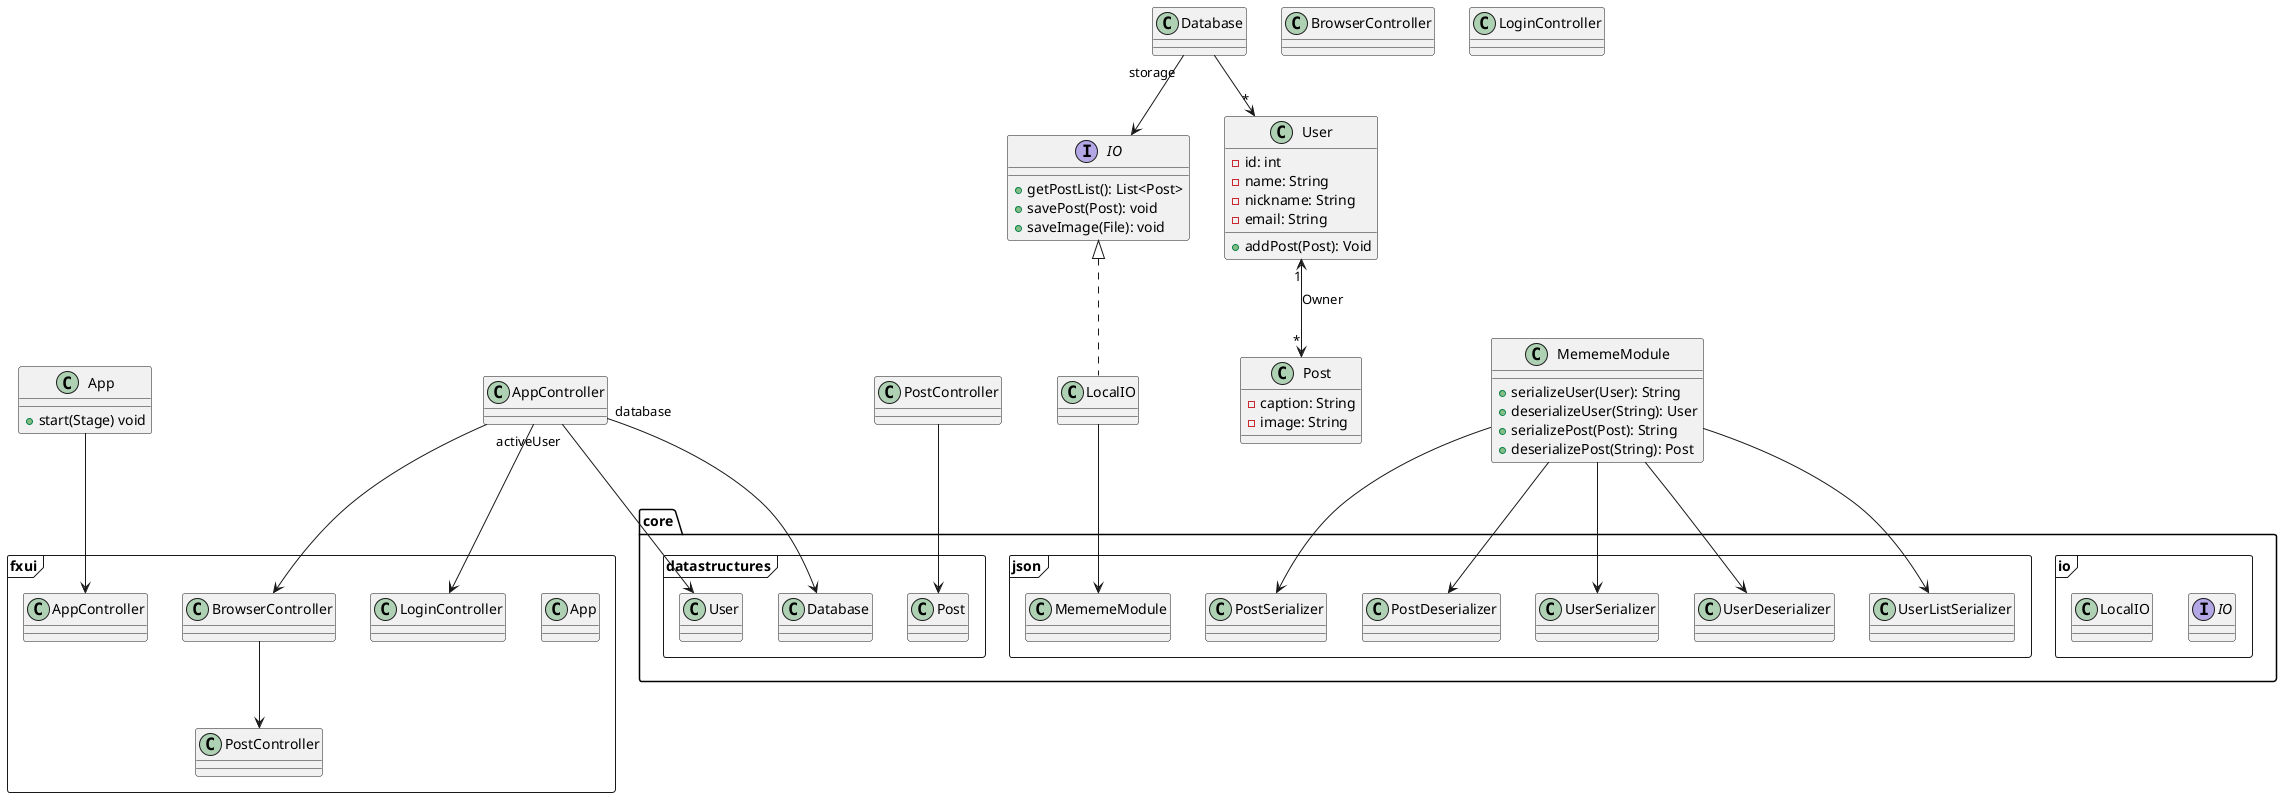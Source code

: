 @startuml

package fxui <<Frame>> {
    class App
    class AppController
    class PostController
    class BrowserController
    class LoginController
}

package core.io <<Frame>> {
    interface IO
    class LocalIO
}

package core.json <<Frame>> {
    class MememeModule
    class PostSerializer
    class PostDeserializer
    class UserSerializer
    class UserDeserializer
    class UserListSerializer
}

package core.datastructures <<Frame>> {
    class User
    class Post
    class Database
}

class App {
    + start(Stage) void
}

App --> AppController

class AppController {
}

BrowserController --> PostController

class PostController {
}

AppController --> BrowserController

class BrowserController {
}

AppController --> LoginController

class LoginController {
}

interface IO {
    + getPostList(): List<Post>
    + savePost(Post): void
    + saveImage(File): void
}

class LocalIO implements IO
LocalIO --> MememeModule

class MememeModule{
    + serializeUser(User): String
    + deserializeUser(String): User
    + serializePost(Post): String
    + deserializePost(String): Post
}

MememeModule --> PostSerializer
MememeModule --> PostDeserializer
MememeModule --> UserSerializer
MememeModule --> UserDeserializer
MememeModule --> UserListSerializer

AppController "activeUser"--> User
AppController "database"--> Database
PostController --> Post

class User {
    - id: int
    - name: String
    - nickname: String
    - email: String
    + addPost(Post): Void
}

class Post {
    - caption: String
    - image: String
}

class Database {
}

User "1" <--> "*" Post : Owner
Database "storage" --> IO
Database --> "*" User

@enduml

